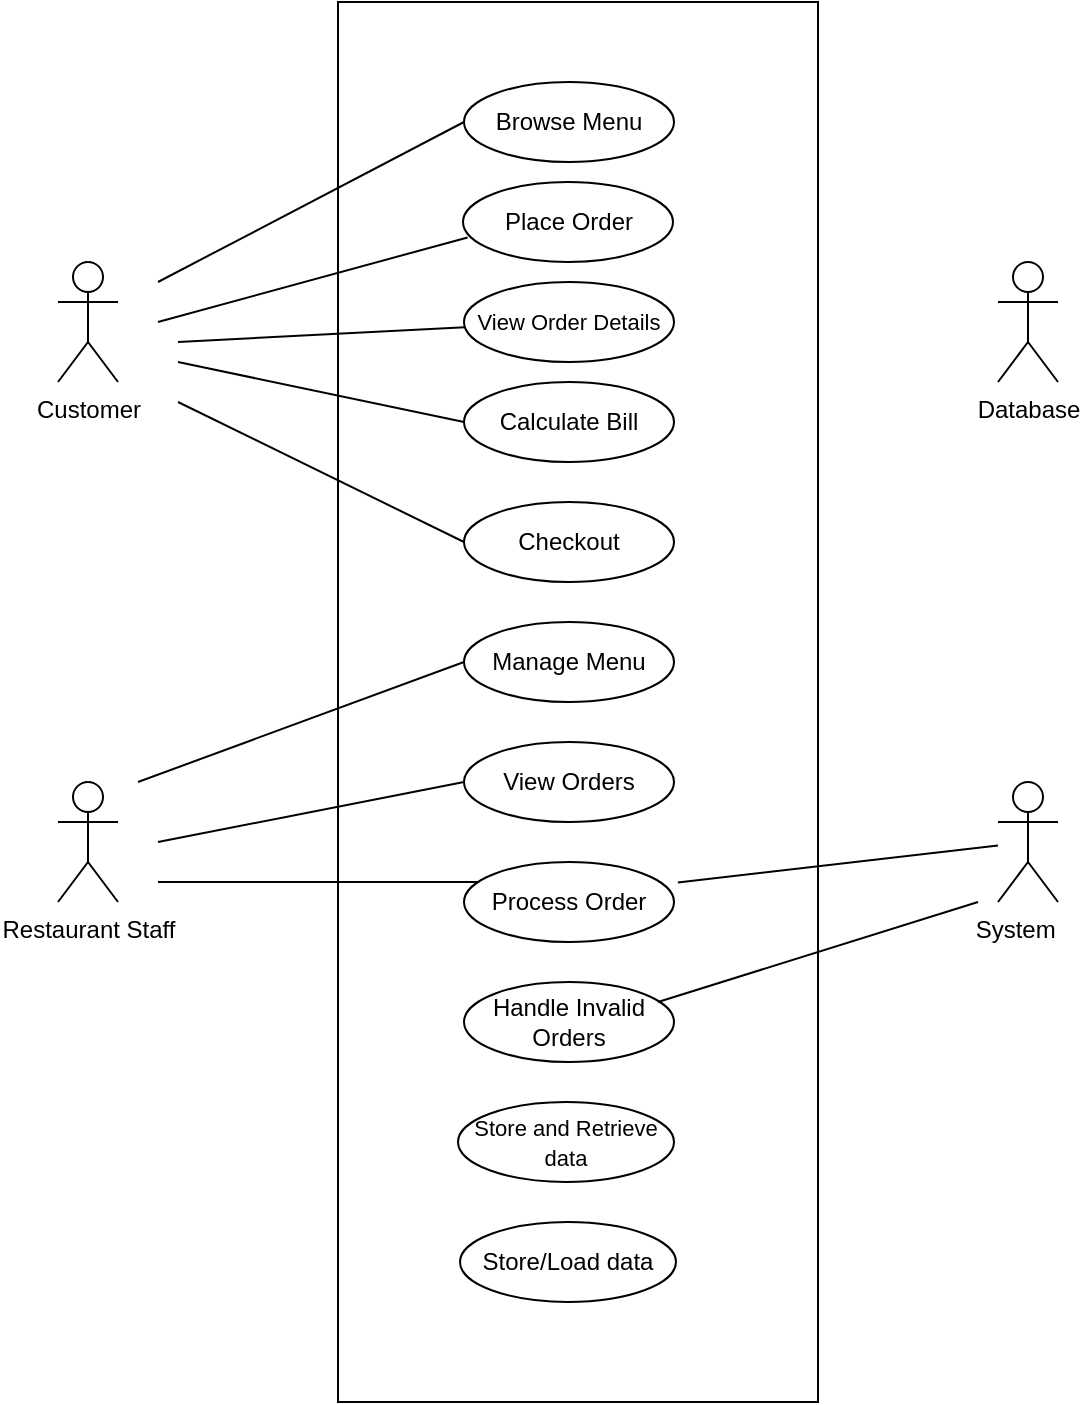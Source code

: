 <mxfile version="24.7.16">
  <diagram name="Page-1" id="5EpOtRg-4vJReNt809a3">
    <mxGraphModel dx="1808" dy="858" grid="1" gridSize="10" guides="1" tooltips="1" connect="1" arrows="1" fold="1" page="1" pageScale="1" pageWidth="850" pageHeight="1100" math="0" shadow="0">
      <root>
        <mxCell id="0" />
        <mxCell id="1" parent="0" />
        <mxCell id="z0DYAV3MagKkGQWvmR35-1" value="" style="rounded=0;whiteSpace=wrap;html=1;" vertex="1" parent="1">
          <mxGeometry x="310" y="50" width="240" height="700" as="geometry" />
        </mxCell>
        <mxCell id="z0DYAV3MagKkGQWvmR35-2" value="Customer" style="shape=umlActor;verticalLabelPosition=bottom;verticalAlign=top;html=1;outlineConnect=0;" vertex="1" parent="1">
          <mxGeometry x="170" y="180" width="30" height="60" as="geometry" />
        </mxCell>
        <mxCell id="z0DYAV3MagKkGQWvmR35-3" value="Restaurant Staff" style="shape=umlActor;verticalLabelPosition=bottom;verticalAlign=top;html=1;outlineConnect=0;" vertex="1" parent="1">
          <mxGeometry x="170" y="440" width="30" height="60" as="geometry" />
        </mxCell>
        <mxCell id="z0DYAV3MagKkGQWvmR35-5" value="Database" style="shape=umlActor;verticalLabelPosition=bottom;verticalAlign=top;html=1;outlineConnect=0;" vertex="1" parent="1">
          <mxGeometry x="640" y="180" width="30" height="60" as="geometry" />
        </mxCell>
        <mxCell id="z0DYAV3MagKkGQWvmR35-6" value="System&lt;span style=&quot;white-space: pre;&quot;&gt;&#x9;&lt;/span&gt;" style="shape=umlActor;verticalLabelPosition=bottom;verticalAlign=top;html=1;outlineConnect=0;" vertex="1" parent="1">
          <mxGeometry x="640" y="440" width="30" height="60" as="geometry" />
        </mxCell>
        <mxCell id="z0DYAV3MagKkGQWvmR35-7" value="Place Order" style="ellipse;whiteSpace=wrap;html=1;" vertex="1" parent="1">
          <mxGeometry x="372.5" y="140" width="105" height="40" as="geometry" />
        </mxCell>
        <mxCell id="z0DYAV3MagKkGQWvmR35-8" value="&lt;font style=&quot;font-size: 11px;&quot;&gt;View Order Details&lt;br&gt;&lt;/font&gt;" style="ellipse;whiteSpace=wrap;html=1;" vertex="1" parent="1">
          <mxGeometry x="373" y="190" width="105" height="40" as="geometry" />
        </mxCell>
        <mxCell id="z0DYAV3MagKkGQWvmR35-9" value="Calculate Bill" style="ellipse;whiteSpace=wrap;html=1;" vertex="1" parent="1">
          <mxGeometry x="373" y="240" width="105" height="40" as="geometry" />
        </mxCell>
        <mxCell id="z0DYAV3MagKkGQWvmR35-10" value="Checkout" style="ellipse;whiteSpace=wrap;html=1;" vertex="1" parent="1">
          <mxGeometry x="373" y="300" width="105" height="40" as="geometry" />
        </mxCell>
        <mxCell id="z0DYAV3MagKkGQWvmR35-11" value="Manage Menu" style="ellipse;whiteSpace=wrap;html=1;" vertex="1" parent="1">
          <mxGeometry x="373" y="360" width="105" height="40" as="geometry" />
        </mxCell>
        <mxCell id="z0DYAV3MagKkGQWvmR35-12" value="View Orders" style="ellipse;whiteSpace=wrap;html=1;" vertex="1" parent="1">
          <mxGeometry x="373" y="420" width="105" height="40" as="geometry" />
        </mxCell>
        <mxCell id="z0DYAV3MagKkGQWvmR35-13" value="Process Order" style="ellipse;whiteSpace=wrap;html=1;" vertex="1" parent="1">
          <mxGeometry x="373" y="480" width="105" height="40" as="geometry" />
        </mxCell>
        <mxCell id="z0DYAV3MagKkGQWvmR35-14" value="Browse Menu" style="ellipse;whiteSpace=wrap;html=1;" vertex="1" parent="1">
          <mxGeometry x="373" y="90" width="105" height="40" as="geometry" />
        </mxCell>
        <mxCell id="z0DYAV3MagKkGQWvmR35-15" value="Handle Invalid Orders" style="ellipse;whiteSpace=wrap;html=1;" vertex="1" parent="1">
          <mxGeometry x="373" y="540" width="105" height="40" as="geometry" />
        </mxCell>
        <mxCell id="z0DYAV3MagKkGQWvmR35-16" value="&lt;font style=&quot;font-size: 11px;&quot;&gt;Store and Retrieve data&lt;/font&gt;" style="ellipse;whiteSpace=wrap;html=1;" vertex="1" parent="1">
          <mxGeometry x="370" y="600" width="108" height="40" as="geometry" />
        </mxCell>
        <mxCell id="z0DYAV3MagKkGQWvmR35-17" value="Store/Load data" style="ellipse;whiteSpace=wrap;html=1;" vertex="1" parent="1">
          <mxGeometry x="371" y="660" width="108" height="40" as="geometry" />
        </mxCell>
        <mxCell id="z0DYAV3MagKkGQWvmR35-26" value="" style="edgeStyle=none;html=1;endArrow=none;verticalAlign=bottom;rounded=0;entryX=0;entryY=0.5;entryDx=0;entryDy=0;" edge="1" parent="1" target="z0DYAV3MagKkGQWvmR35-14">
          <mxGeometry width="160" relative="1" as="geometry">
            <mxPoint x="220" y="190" as="sourcePoint" />
            <mxPoint x="330" y="400" as="targetPoint" />
          </mxGeometry>
        </mxCell>
        <mxCell id="z0DYAV3MagKkGQWvmR35-27" value="" style="edgeStyle=none;html=1;endArrow=none;verticalAlign=bottom;rounded=0;entryX=0.022;entryY=0.693;entryDx=0;entryDy=0;entryPerimeter=0;" edge="1" parent="1" target="z0DYAV3MagKkGQWvmR35-7">
          <mxGeometry width="160" relative="1" as="geometry">
            <mxPoint x="220" y="210" as="sourcePoint" />
            <mxPoint x="330" y="400" as="targetPoint" />
          </mxGeometry>
        </mxCell>
        <mxCell id="z0DYAV3MagKkGQWvmR35-28" value="" style="edgeStyle=none;html=1;endArrow=none;verticalAlign=bottom;rounded=0;" edge="1" parent="1" target="z0DYAV3MagKkGQWvmR35-8">
          <mxGeometry width="160" relative="1" as="geometry">
            <mxPoint x="230" y="220" as="sourcePoint" />
            <mxPoint x="385" y="178" as="targetPoint" />
          </mxGeometry>
        </mxCell>
        <mxCell id="z0DYAV3MagKkGQWvmR35-29" value="" style="edgeStyle=none;html=1;endArrow=none;verticalAlign=bottom;rounded=0;entryX=0;entryY=0.5;entryDx=0;entryDy=0;" edge="1" parent="1" target="z0DYAV3MagKkGQWvmR35-9">
          <mxGeometry width="160" relative="1" as="geometry">
            <mxPoint x="230" y="230" as="sourcePoint" />
            <mxPoint x="383" y="223" as="targetPoint" />
          </mxGeometry>
        </mxCell>
        <mxCell id="z0DYAV3MagKkGQWvmR35-30" value="" style="edgeStyle=none;html=1;endArrow=none;verticalAlign=bottom;rounded=0;entryX=0;entryY=0.5;entryDx=0;entryDy=0;" edge="1" parent="1" target="z0DYAV3MagKkGQWvmR35-10">
          <mxGeometry width="160" relative="1" as="geometry">
            <mxPoint x="230" y="250" as="sourcePoint" />
            <mxPoint x="393" y="233" as="targetPoint" />
          </mxGeometry>
        </mxCell>
        <mxCell id="z0DYAV3MagKkGQWvmR35-31" value="" style="edgeStyle=none;html=1;endArrow=none;verticalAlign=bottom;rounded=0;entryX=0;entryY=0.5;entryDx=0;entryDy=0;" edge="1" parent="1" target="z0DYAV3MagKkGQWvmR35-11">
          <mxGeometry width="160" relative="1" as="geometry">
            <mxPoint x="210" y="440" as="sourcePoint" />
            <mxPoint x="370" y="440" as="targetPoint" />
          </mxGeometry>
        </mxCell>
        <mxCell id="z0DYAV3MagKkGQWvmR35-32" value="" style="edgeStyle=none;html=1;endArrow=none;verticalAlign=bottom;rounded=0;entryX=0;entryY=0.5;entryDx=0;entryDy=0;" edge="1" parent="1" target="z0DYAV3MagKkGQWvmR35-12">
          <mxGeometry width="160" relative="1" as="geometry">
            <mxPoint x="220" y="470" as="sourcePoint" />
            <mxPoint x="380" y="450" as="targetPoint" />
          </mxGeometry>
        </mxCell>
        <mxCell id="z0DYAV3MagKkGQWvmR35-33" value="" style="edgeStyle=none;html=1;endArrow=none;verticalAlign=bottom;rounded=0;" edge="1" parent="1">
          <mxGeometry width="160" relative="1" as="geometry">
            <mxPoint x="220" y="490" as="sourcePoint" />
            <mxPoint x="380" y="490" as="targetPoint" />
          </mxGeometry>
        </mxCell>
        <mxCell id="z0DYAV3MagKkGQWvmR35-34" value="" style="edgeStyle=none;html=1;endArrow=none;verticalAlign=bottom;rounded=0;exitX=0.708;exitY=0.629;exitDx=0;exitDy=0;exitPerimeter=0;" edge="1" parent="1" source="z0DYAV3MagKkGQWvmR35-1" target="z0DYAV3MagKkGQWvmR35-6">
          <mxGeometry width="160" relative="1" as="geometry">
            <mxPoint x="170" y="400" as="sourcePoint" />
            <mxPoint x="330" y="400" as="targetPoint" />
          </mxGeometry>
        </mxCell>
        <mxCell id="z0DYAV3MagKkGQWvmR35-35" value="" style="edgeStyle=none;html=1;endArrow=none;verticalAlign=bottom;rounded=0;" edge="1" parent="1">
          <mxGeometry width="160" relative="1" as="geometry">
            <mxPoint x="470" y="550" as="sourcePoint" />
            <mxPoint x="630" y="500" as="targetPoint" />
          </mxGeometry>
        </mxCell>
      </root>
    </mxGraphModel>
  </diagram>
</mxfile>

